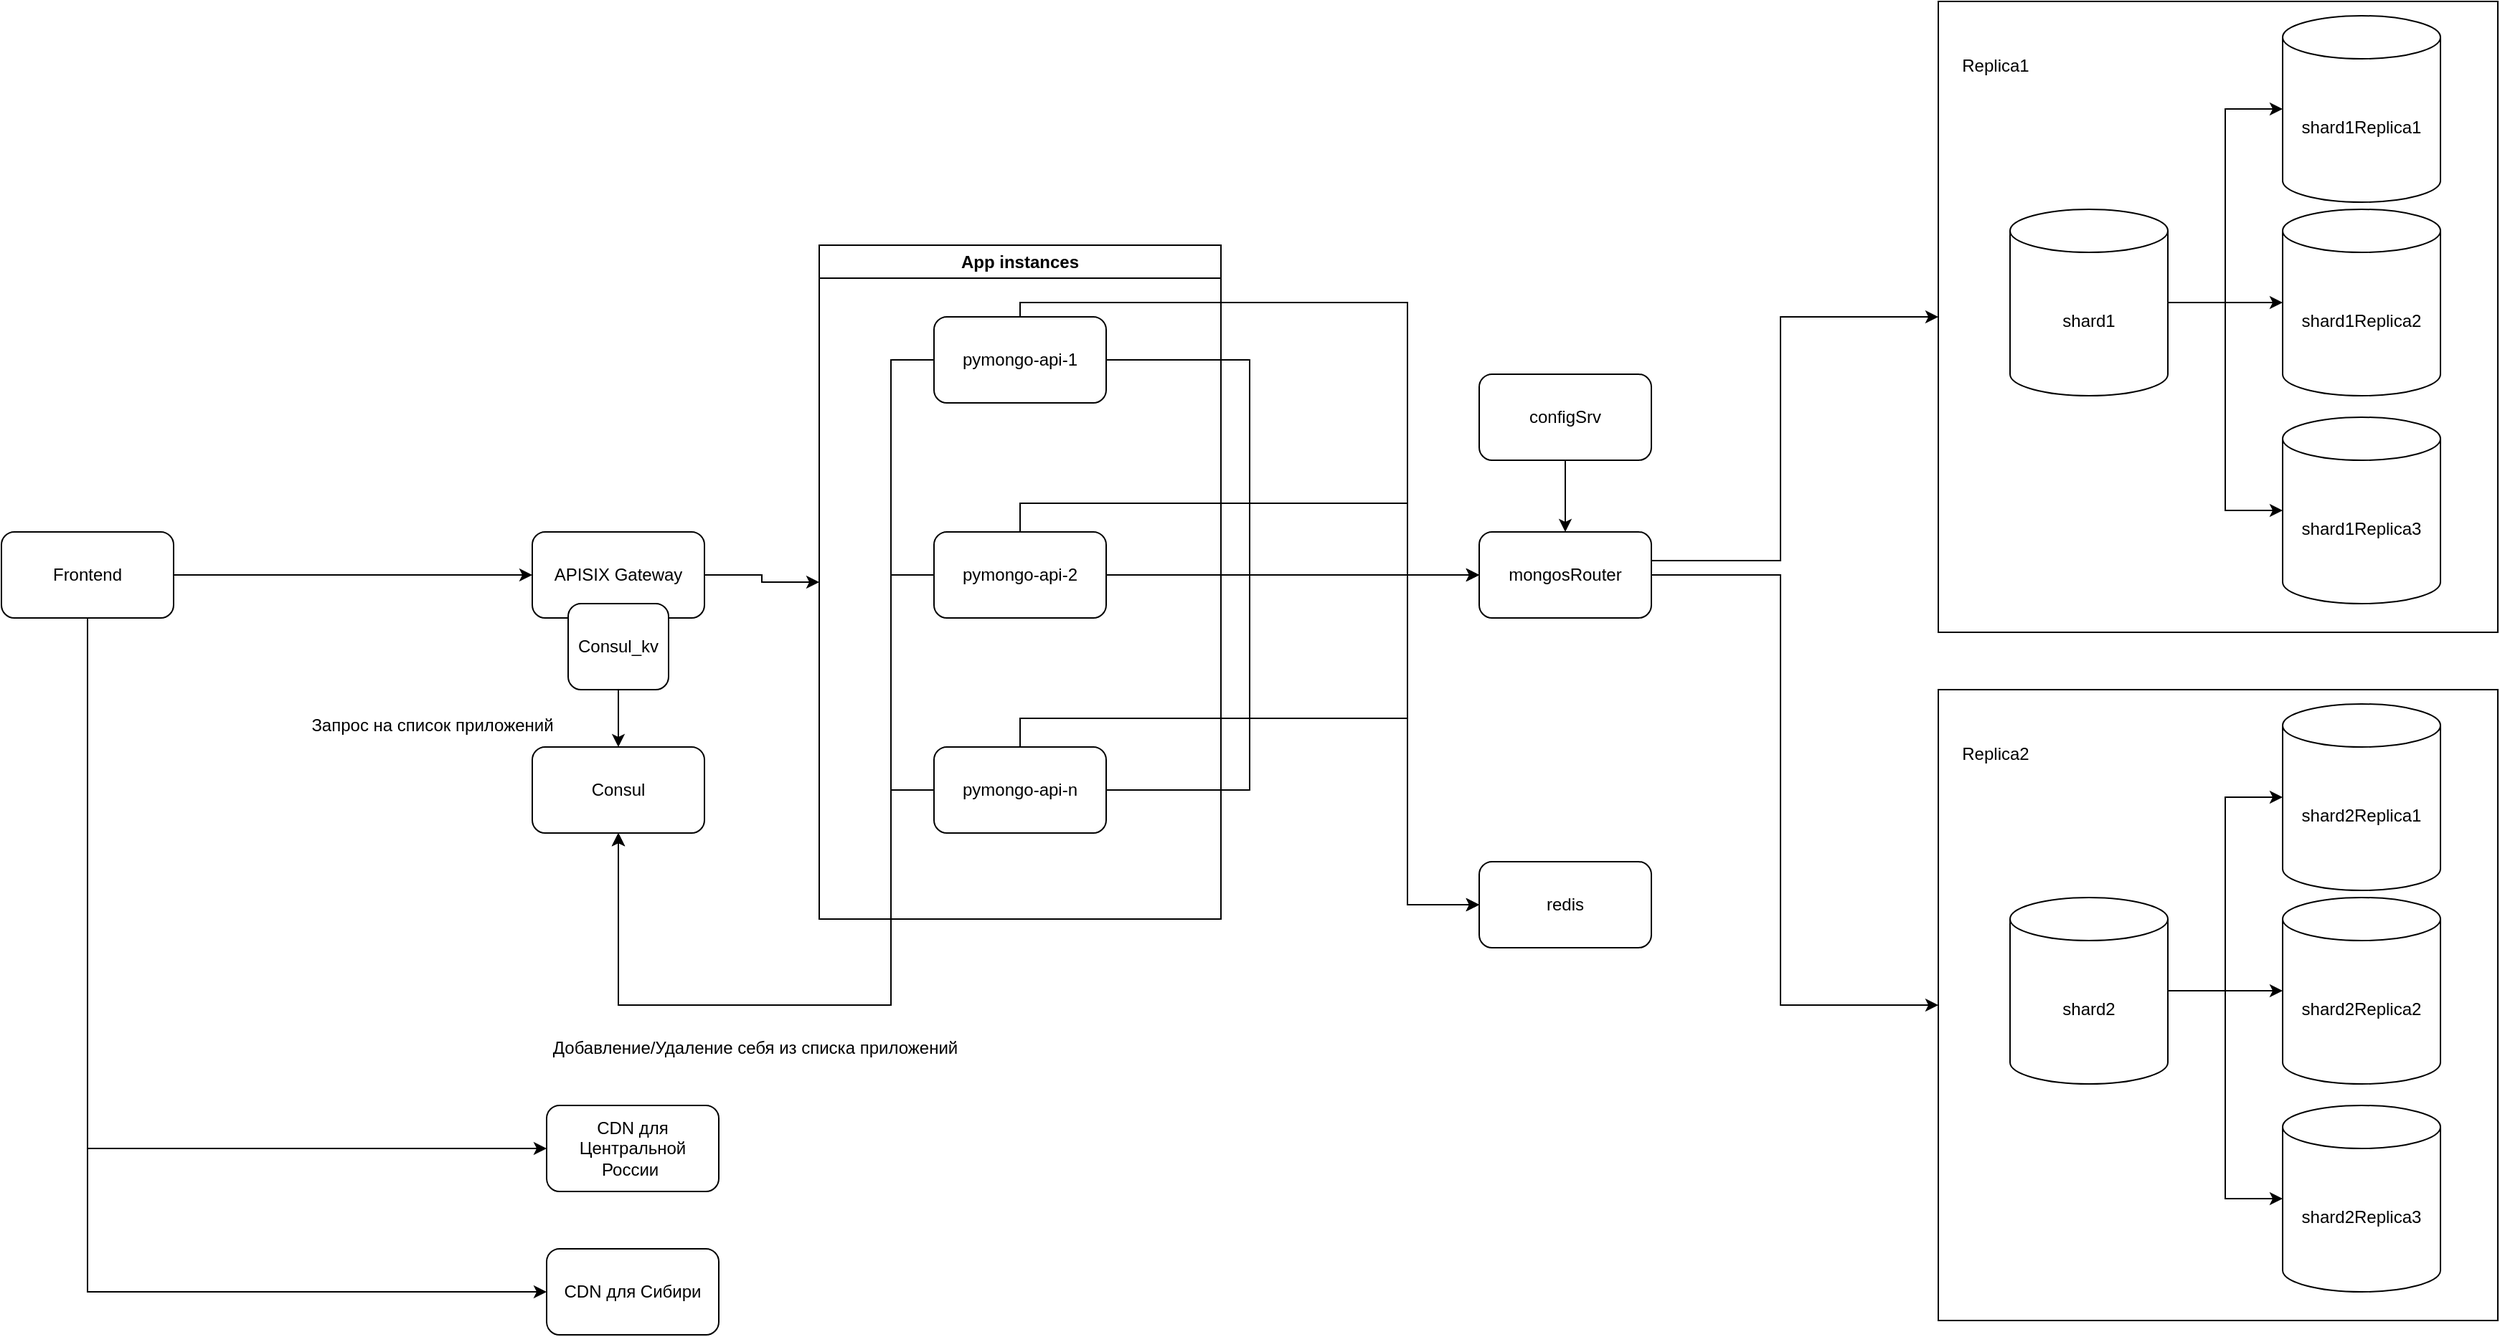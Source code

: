 <mxfile pages="2">
    <diagram id="CrlNaoaQhdoTgPns3ghg" name="CDN">
        <mxGraphModel dx="2842" dy="2136" grid="1" gridSize="10" guides="1" tooltips="1" connect="1" arrows="1" fold="1" page="1" pageScale="1" pageWidth="850" pageHeight="1100" math="0" shadow="0">
            <root>
                <mxCell id="0"/>
                <mxCell id="1" parent="0"/>
                <mxCell id="19HYlcBRGBuy2cAySAby-1" style="edgeStyle=elbowEdgeStyle;html=1;entryX=0;entryY=0.5;entryDx=0;entryDy=0;rounded=0;movable=0;resizable=0;rotatable=0;deletable=0;editable=0;connectable=0;" edge="1" parent="1" source="19HYlcBRGBuy2cAySAby-2" target="19HYlcBRGBuy2cAySAby-17">
                    <mxGeometry relative="1" as="geometry">
                        <Array as="points">
                            <mxPoint x="400" y="560"/>
                        </Array>
                    </mxGeometry>
                </mxCell>
                <mxCell id="19HYlcBRGBuy2cAySAby-2" value="mongosRouter" style="rounded=1;whiteSpace=wrap;html=1;movable=0;resizable=0;rotatable=0;deletable=0;editable=0;connectable=0;" vertex="1" parent="1">
                    <mxGeometry x="190" y="400" width="120" height="60" as="geometry"/>
                </mxCell>
                <mxCell id="19HYlcBRGBuy2cAySAby-3" style="edgeStyle=orthogonalEdgeStyle;rounded=0;orthogonalLoop=1;jettySize=auto;html=1;movable=0;resizable=0;rotatable=0;deletable=0;editable=0;connectable=0;entryX=0;entryY=0.5;entryDx=0;entryDy=0;" edge="1" parent="1" source="19HYlcBRGBuy2cAySAby-2" target="19HYlcBRGBuy2cAySAby-7">
                    <mxGeometry relative="1" as="geometry">
                        <mxPoint x="510" y="280" as="targetPoint"/>
                        <Array as="points">
                            <mxPoint x="400" y="420"/>
                            <mxPoint x="400" y="250"/>
                        </Array>
                    </mxGeometry>
                </mxCell>
                <mxCell id="19HYlcBRGBuy2cAySAby-4" style="edgeStyle=orthogonalEdgeStyle;rounded=0;orthogonalLoop=1;jettySize=auto;html=1;entryX=0.5;entryY=0;entryDx=0;entryDy=0;movable=0;resizable=0;rotatable=0;deletable=0;editable=0;connectable=0;" edge="1" parent="1" source="19HYlcBRGBuy2cAySAby-5" target="19HYlcBRGBuy2cAySAby-2">
                    <mxGeometry relative="1" as="geometry"/>
                </mxCell>
                <mxCell id="19HYlcBRGBuy2cAySAby-5" value="configSrv" style="rounded=1;whiteSpace=wrap;html=1;movable=0;resizable=0;rotatable=0;deletable=0;editable=0;connectable=0;" vertex="1" parent="1">
                    <mxGeometry x="190" y="290" width="120" height="60" as="geometry"/>
                </mxCell>
                <mxCell id="19HYlcBRGBuy2cAySAby-6" value="" style="group;movable=0;resizable=0;rotatable=0;deletable=0;editable=0;connectable=0;" vertex="1" connectable="0" parent="1">
                    <mxGeometry x="510" y="30" width="390" height="440" as="geometry"/>
                </mxCell>
                <mxCell id="19HYlcBRGBuy2cAySAby-7" value="" style="rounded=0;whiteSpace=wrap;html=1;movable=0;resizable=0;rotatable=0;deletable=0;editable=0;connectable=0;" vertex="1" parent="19HYlcBRGBuy2cAySAby-6">
                    <mxGeometry width="390" height="440" as="geometry"/>
                </mxCell>
                <mxCell id="19HYlcBRGBuy2cAySAby-8" value="shard1" style="shape=cylinder3;whiteSpace=wrap;html=1;boundedLbl=1;backgroundOutline=1;size=15;movable=0;resizable=0;rotatable=0;deletable=0;editable=0;connectable=0;container=0;" vertex="1" parent="19HYlcBRGBuy2cAySAby-6">
                    <mxGeometry x="50" y="145" width="110" height="130" as="geometry"/>
                </mxCell>
                <mxCell id="19HYlcBRGBuy2cAySAby-9" value="shard1Replica1" style="shape=cylinder3;whiteSpace=wrap;html=1;boundedLbl=1;backgroundOutline=1;size=15;movable=0;resizable=0;rotatable=0;deletable=0;editable=0;connectable=0;container=0;" vertex="1" parent="19HYlcBRGBuy2cAySAby-6">
                    <mxGeometry x="240" y="10" width="110" height="130" as="geometry"/>
                </mxCell>
                <mxCell id="19HYlcBRGBuy2cAySAby-10" style="edgeStyle=orthogonalEdgeStyle;html=1;entryX=0;entryY=0.5;entryDx=0;entryDy=0;entryPerimeter=0;movable=0;resizable=0;rotatable=0;deletable=0;editable=0;connectable=0;rounded=0;" edge="1" parent="19HYlcBRGBuy2cAySAby-6" source="19HYlcBRGBuy2cAySAby-8" target="19HYlcBRGBuy2cAySAby-9">
                    <mxGeometry relative="1" as="geometry"/>
                </mxCell>
                <mxCell id="19HYlcBRGBuy2cAySAby-11" value="shard1Replica2" style="shape=cylinder3;whiteSpace=wrap;html=1;boundedLbl=1;backgroundOutline=1;size=15;movable=0;resizable=0;rotatable=0;deletable=0;editable=0;connectable=0;container=0;" vertex="1" parent="19HYlcBRGBuy2cAySAby-6">
                    <mxGeometry x="240" y="145" width="110" height="130" as="geometry"/>
                </mxCell>
                <mxCell id="19HYlcBRGBuy2cAySAby-12" style="edgeStyle=orthogonalEdgeStyle;html=1;entryX=0;entryY=0.5;entryDx=0;entryDy=0;entryPerimeter=0;movable=0;resizable=0;rotatable=0;deletable=0;editable=0;connectable=0;rounded=0;" edge="1" parent="19HYlcBRGBuy2cAySAby-6" source="19HYlcBRGBuy2cAySAby-8" target="19HYlcBRGBuy2cAySAby-11">
                    <mxGeometry relative="1" as="geometry"/>
                </mxCell>
                <mxCell id="19HYlcBRGBuy2cAySAby-13" value="Replica1" style="text;html=1;strokeColor=none;fillColor=none;align=center;verticalAlign=middle;whiteSpace=wrap;rounded=0;movable=0;resizable=0;rotatable=0;deletable=0;editable=0;connectable=0;" vertex="1" parent="19HYlcBRGBuy2cAySAby-6">
                    <mxGeometry x="10" y="30" width="60" height="30" as="geometry"/>
                </mxCell>
                <mxCell id="19HYlcBRGBuy2cAySAby-14" value="shard1Replica3" style="shape=cylinder3;whiteSpace=wrap;html=1;boundedLbl=1;backgroundOutline=1;size=15;movable=0;resizable=0;rotatable=0;deletable=0;editable=0;connectable=0;container=0;" vertex="1" parent="19HYlcBRGBuy2cAySAby-6">
                    <mxGeometry x="240" y="290" width="110" height="130" as="geometry"/>
                </mxCell>
                <mxCell id="19HYlcBRGBuy2cAySAby-15" style="edgeStyle=orthogonalEdgeStyle;html=1;entryX=0;entryY=0.5;entryDx=0;entryDy=0;entryPerimeter=0;movable=0;resizable=0;rotatable=0;deletable=0;editable=0;connectable=0;rounded=0;" edge="1" parent="19HYlcBRGBuy2cAySAby-6" source="19HYlcBRGBuy2cAySAby-8" target="19HYlcBRGBuy2cAySAby-14">
                    <mxGeometry relative="1" as="geometry"/>
                </mxCell>
                <mxCell id="19HYlcBRGBuy2cAySAby-16" value="" style="group;movable=0;resizable=0;rotatable=0;deletable=0;editable=0;connectable=0;" vertex="1" connectable="0" parent="1">
                    <mxGeometry x="510" y="510" width="390" height="440" as="geometry"/>
                </mxCell>
                <mxCell id="19HYlcBRGBuy2cAySAby-17" value="" style="rounded=0;whiteSpace=wrap;html=1;movable=0;resizable=0;rotatable=0;deletable=0;editable=0;connectable=0;" vertex="1" parent="19HYlcBRGBuy2cAySAby-16">
                    <mxGeometry width="390" height="440" as="geometry"/>
                </mxCell>
                <mxCell id="19HYlcBRGBuy2cAySAby-18" value="shard2" style="shape=cylinder3;whiteSpace=wrap;html=1;boundedLbl=1;backgroundOutline=1;size=15;movable=0;resizable=0;rotatable=0;deletable=0;editable=0;connectable=0;container=0;" vertex="1" parent="19HYlcBRGBuy2cAySAby-16">
                    <mxGeometry x="50" y="145" width="110" height="130" as="geometry"/>
                </mxCell>
                <mxCell id="19HYlcBRGBuy2cAySAby-19" value="shard2Replica1" style="shape=cylinder3;whiteSpace=wrap;html=1;boundedLbl=1;backgroundOutline=1;size=15;movable=0;resizable=0;rotatable=0;deletable=0;editable=0;connectable=0;container=0;" vertex="1" parent="19HYlcBRGBuy2cAySAby-16">
                    <mxGeometry x="240" y="10" width="110" height="130" as="geometry"/>
                </mxCell>
                <mxCell id="19HYlcBRGBuy2cAySAby-20" style="edgeStyle=orthogonalEdgeStyle;html=1;entryX=0;entryY=0.5;entryDx=0;entryDy=0;entryPerimeter=0;movable=0;resizable=0;rotatable=0;deletable=0;editable=0;connectable=0;rounded=0;" edge="1" parent="19HYlcBRGBuy2cAySAby-16" source="19HYlcBRGBuy2cAySAby-18" target="19HYlcBRGBuy2cAySAby-19">
                    <mxGeometry relative="1" as="geometry"/>
                </mxCell>
                <mxCell id="19HYlcBRGBuy2cAySAby-21" value="shard2Replica2" style="shape=cylinder3;whiteSpace=wrap;html=1;boundedLbl=1;backgroundOutline=1;size=15;movable=0;resizable=0;rotatable=0;deletable=0;editable=0;connectable=0;container=0;" vertex="1" parent="19HYlcBRGBuy2cAySAby-16">
                    <mxGeometry x="240" y="145" width="110" height="130" as="geometry"/>
                </mxCell>
                <mxCell id="19HYlcBRGBuy2cAySAby-22" style="edgeStyle=orthogonalEdgeStyle;html=1;entryX=0;entryY=0.5;entryDx=0;entryDy=0;entryPerimeter=0;movable=0;resizable=0;rotatable=0;deletable=0;editable=0;connectable=0;rounded=0;" edge="1" parent="19HYlcBRGBuy2cAySAby-16" source="19HYlcBRGBuy2cAySAby-18" target="19HYlcBRGBuy2cAySAby-21">
                    <mxGeometry relative="1" as="geometry"/>
                </mxCell>
                <mxCell id="19HYlcBRGBuy2cAySAby-23" value="Replica2" style="text;html=1;strokeColor=none;fillColor=none;align=center;verticalAlign=middle;whiteSpace=wrap;rounded=0;movable=0;resizable=0;rotatable=0;deletable=0;editable=0;connectable=0;" vertex="1" parent="19HYlcBRGBuy2cAySAby-16">
                    <mxGeometry x="10" y="30" width="60" height="30" as="geometry"/>
                </mxCell>
                <mxCell id="19HYlcBRGBuy2cAySAby-24" value="shard2Replica3" style="shape=cylinder3;whiteSpace=wrap;html=1;boundedLbl=1;backgroundOutline=1;size=15;movable=0;resizable=0;rotatable=0;deletable=0;editable=0;connectable=0;container=0;" vertex="1" parent="19HYlcBRGBuy2cAySAby-16">
                    <mxGeometry x="240" y="290" width="110" height="130" as="geometry"/>
                </mxCell>
                <mxCell id="19HYlcBRGBuy2cAySAby-25" style="edgeStyle=orthogonalEdgeStyle;html=1;entryX=0;entryY=0.5;entryDx=0;entryDy=0;entryPerimeter=0;movable=0;resizable=0;rotatable=0;deletable=0;editable=0;connectable=0;rounded=0;" edge="1" parent="19HYlcBRGBuy2cAySAby-16" source="19HYlcBRGBuy2cAySAby-18" target="19HYlcBRGBuy2cAySAby-24">
                    <mxGeometry relative="1" as="geometry"/>
                </mxCell>
                <mxCell id="19HYlcBRGBuy2cAySAby-26" value="redis" style="rounded=1;whiteSpace=wrap;html=1;movable=0;resizable=0;rotatable=0;deletable=0;editable=0;connectable=0;" vertex="1" parent="1">
                    <mxGeometry x="190" y="630" width="120" height="60" as="geometry"/>
                </mxCell>
                <mxCell id="19HYlcBRGBuy2cAySAby-27" style="edgeStyle=orthogonalEdgeStyle;rounded=0;html=1;entryX=0;entryY=0.5;entryDx=0;entryDy=0;movable=0;resizable=0;rotatable=0;deletable=0;editable=0;connectable=0;" edge="1" parent="1" source="19HYlcBRGBuy2cAySAby-28" target="19HYlcBRGBuy2cAySAby-45">
                    <mxGeometry relative="1" as="geometry"/>
                </mxCell>
                <mxCell id="19HYlcBRGBuy2cAySAby-51" style="edgeStyle=orthogonalEdgeStyle;rounded=0;html=1;entryX=0;entryY=0.5;entryDx=0;entryDy=0;movable=0;resizable=0;rotatable=0;deletable=0;editable=0;connectable=0;" edge="1" parent="1" source="19HYlcBRGBuy2cAySAby-28" target="19HYlcBRGBuy2cAySAby-49">
                    <mxGeometry relative="1" as="geometry">
                        <Array as="points">
                            <mxPoint x="-780" y="830"/>
                        </Array>
                    </mxGeometry>
                </mxCell>
                <mxCell id="19HYlcBRGBuy2cAySAby-52" style="edgeStyle=orthogonalEdgeStyle;rounded=0;html=1;entryX=0;entryY=0.5;entryDx=0;entryDy=0;movable=0;resizable=0;rotatable=0;deletable=0;editable=0;connectable=0;" edge="1" parent="1" source="19HYlcBRGBuy2cAySAby-28" target="19HYlcBRGBuy2cAySAby-50">
                    <mxGeometry relative="1" as="geometry">
                        <Array as="points">
                            <mxPoint x="-780" y="930"/>
                        </Array>
                    </mxGeometry>
                </mxCell>
                <mxCell id="19HYlcBRGBuy2cAySAby-28" value="Frontend" style="rounded=1;whiteSpace=wrap;html=1;movable=0;resizable=0;rotatable=0;deletable=0;editable=0;connectable=0;" vertex="1" parent="1">
                    <mxGeometry x="-840" y="400" width="120" height="60" as="geometry"/>
                </mxCell>
                <mxCell id="19HYlcBRGBuy2cAySAby-29" style="edgeStyle=orthogonalEdgeStyle;rounded=0;html=1;entryX=0;entryY=0.5;entryDx=0;entryDy=0;movable=0;resizable=0;rotatable=0;deletable=0;editable=0;connectable=0;" edge="1" parent="1" source="19HYlcBRGBuy2cAySAby-32" target="19HYlcBRGBuy2cAySAby-26">
                    <mxGeometry relative="1" as="geometry">
                        <Array as="points">
                            <mxPoint x="-130" y="240"/>
                            <mxPoint x="140" y="240"/>
                            <mxPoint x="140" y="660"/>
                        </Array>
                    </mxGeometry>
                </mxCell>
                <mxCell id="19HYlcBRGBuy2cAySAby-30" style="edgeStyle=orthogonalEdgeStyle;rounded=0;html=1;entryX=0;entryY=0.5;entryDx=0;entryDy=0;movable=0;resizable=0;rotatable=0;deletable=0;editable=0;connectable=0;" edge="1" parent="1" source="19HYlcBRGBuy2cAySAby-32" target="19HYlcBRGBuy2cAySAby-2">
                    <mxGeometry relative="1" as="geometry">
                        <Array as="points">
                            <mxPoint x="30" y="280"/>
                            <mxPoint x="30" y="430"/>
                        </Array>
                    </mxGeometry>
                </mxCell>
                <mxCell id="19HYlcBRGBuy2cAySAby-31" style="edgeStyle=orthogonalEdgeStyle;rounded=0;html=1;entryX=0.5;entryY=1;entryDx=0;entryDy=0;movable=0;resizable=0;rotatable=0;deletable=0;editable=0;connectable=0;" edge="1" parent="1" source="19HYlcBRGBuy2cAySAby-32" target="19HYlcBRGBuy2cAySAby-42">
                    <mxGeometry relative="1" as="geometry">
                        <Array as="points">
                            <mxPoint x="-220" y="280"/>
                            <mxPoint x="-220" y="730"/>
                            <mxPoint x="-410" y="730"/>
                        </Array>
                    </mxGeometry>
                </mxCell>
                <mxCell id="19HYlcBRGBuy2cAySAby-32" value="pymongo-api-1" style="rounded=1;whiteSpace=wrap;html=1;movable=0;resizable=0;rotatable=0;deletable=0;editable=0;connectable=0;" vertex="1" parent="1">
                    <mxGeometry x="-190" y="250" width="120" height="60" as="geometry"/>
                </mxCell>
                <mxCell id="19HYlcBRGBuy2cAySAby-33" style="edgeStyle=orthogonalEdgeStyle;rounded=0;html=1;entryX=0;entryY=0.5;entryDx=0;entryDy=0;movable=0;resizable=0;rotatable=0;deletable=0;editable=0;connectable=0;" edge="1" parent="1" source="19HYlcBRGBuy2cAySAby-36" target="19HYlcBRGBuy2cAySAby-26">
                    <mxGeometry relative="1" as="geometry">
                        <Array as="points">
                            <mxPoint x="-130" y="530"/>
                            <mxPoint x="140" y="530"/>
                            <mxPoint x="140" y="660"/>
                        </Array>
                    </mxGeometry>
                </mxCell>
                <mxCell id="19HYlcBRGBuy2cAySAby-34" style="edgeStyle=orthogonalEdgeStyle;rounded=0;html=1;entryX=0;entryY=0.5;entryDx=0;entryDy=0;movable=0;resizable=0;rotatable=0;deletable=0;editable=0;connectable=0;" edge="1" parent="1" source="19HYlcBRGBuy2cAySAby-36" target="19HYlcBRGBuy2cAySAby-2">
                    <mxGeometry relative="1" as="geometry">
                        <Array as="points">
                            <mxPoint x="30" y="580"/>
                            <mxPoint x="30" y="430"/>
                        </Array>
                    </mxGeometry>
                </mxCell>
                <mxCell id="19HYlcBRGBuy2cAySAby-35" style="edgeStyle=orthogonalEdgeStyle;rounded=0;html=1;entryX=0.5;entryY=1;entryDx=0;entryDy=0;movable=0;resizable=0;rotatable=0;deletable=0;editable=0;connectable=0;" edge="1" parent="1" source="19HYlcBRGBuy2cAySAby-36" target="19HYlcBRGBuy2cAySAby-42">
                    <mxGeometry relative="1" as="geometry">
                        <Array as="points">
                            <mxPoint x="-220" y="580"/>
                            <mxPoint x="-220" y="730"/>
                            <mxPoint x="-410" y="730"/>
                        </Array>
                    </mxGeometry>
                </mxCell>
                <mxCell id="19HYlcBRGBuy2cAySAby-36" value="pymongo-api-n" style="rounded=1;whiteSpace=wrap;html=1;movable=0;resizable=0;rotatable=0;deletable=0;editable=0;connectable=0;" vertex="1" parent="1">
                    <mxGeometry x="-190" y="550" width="120" height="60" as="geometry"/>
                </mxCell>
                <mxCell id="19HYlcBRGBuy2cAySAby-37" style="edgeStyle=orthogonalEdgeStyle;rounded=0;html=1;entryX=0;entryY=0.5;entryDx=0;entryDy=0;movable=0;resizable=0;rotatable=0;deletable=0;editable=0;connectable=0;" edge="1" parent="1" source="19HYlcBRGBuy2cAySAby-40" target="19HYlcBRGBuy2cAySAby-26">
                    <mxGeometry relative="1" as="geometry">
                        <Array as="points">
                            <mxPoint x="-130" y="380"/>
                            <mxPoint x="140" y="380"/>
                            <mxPoint x="140" y="660"/>
                        </Array>
                    </mxGeometry>
                </mxCell>
                <mxCell id="19HYlcBRGBuy2cAySAby-38" style="edgeStyle=orthogonalEdgeStyle;rounded=0;html=1;entryX=0;entryY=0.5;entryDx=0;entryDy=0;movable=0;resizable=0;rotatable=0;deletable=0;editable=0;connectable=0;" edge="1" parent="1" source="19HYlcBRGBuy2cAySAby-40" target="19HYlcBRGBuy2cAySAby-2">
                    <mxGeometry relative="1" as="geometry">
                        <Array as="points">
                            <mxPoint x="110" y="430"/>
                            <mxPoint x="110" y="430"/>
                        </Array>
                    </mxGeometry>
                </mxCell>
                <mxCell id="19HYlcBRGBuy2cAySAby-39" style="edgeStyle=orthogonalEdgeStyle;rounded=0;html=1;entryX=0.5;entryY=1;entryDx=0;entryDy=0;movable=0;resizable=0;rotatable=0;deletable=0;editable=0;connectable=0;" edge="1" parent="1" source="19HYlcBRGBuy2cAySAby-40" target="19HYlcBRGBuy2cAySAby-42">
                    <mxGeometry relative="1" as="geometry">
                        <Array as="points">
                            <mxPoint x="-220" y="430"/>
                            <mxPoint x="-220" y="730"/>
                            <mxPoint x="-410" y="730"/>
                        </Array>
                    </mxGeometry>
                </mxCell>
                <mxCell id="19HYlcBRGBuy2cAySAby-40" value="pymongo-api-2" style="rounded=1;whiteSpace=wrap;html=1;movable=0;resizable=0;rotatable=0;deletable=0;editable=0;connectable=0;" vertex="1" parent="1">
                    <mxGeometry x="-190" y="400" width="120" height="60" as="geometry"/>
                </mxCell>
                <mxCell id="19HYlcBRGBuy2cAySAby-41" value="App&amp;nbsp;instances" style="swimlane;whiteSpace=wrap;html=1;movable=0;resizable=0;rotatable=0;deletable=0;editable=0;connectable=0;" vertex="1" parent="1">
                    <mxGeometry x="-270" y="200" width="280" height="470" as="geometry"/>
                </mxCell>
                <mxCell id="19HYlcBRGBuy2cAySAby-42" value="Consul" style="rounded=1;whiteSpace=wrap;html=1;movable=0;resizable=0;rotatable=0;deletable=0;editable=0;connectable=0;" vertex="1" parent="1">
                    <mxGeometry x="-470" y="550" width="120" height="60" as="geometry"/>
                </mxCell>
                <mxCell id="19HYlcBRGBuy2cAySAby-43" value="Добавление/Удаление себя из списка приложений" style="text;html=1;align=center;verticalAlign=middle;resizable=0;points=[];autosize=1;strokeColor=none;fillColor=none;movable=0;rotatable=0;deletable=0;editable=0;connectable=0;" vertex="1" parent="1">
                    <mxGeometry x="-470" y="745" width="310" height="30" as="geometry"/>
                </mxCell>
                <mxCell id="19HYlcBRGBuy2cAySAby-44" style="edgeStyle=orthogonalEdgeStyle;rounded=0;html=1;entryX=0;entryY=0.5;entryDx=0;entryDy=0;movable=0;resizable=0;rotatable=0;deletable=0;editable=0;connectable=0;" edge="1" parent="1" source="19HYlcBRGBuy2cAySAby-45" target="19HYlcBRGBuy2cAySAby-41">
                    <mxGeometry relative="1" as="geometry"/>
                </mxCell>
                <mxCell id="19HYlcBRGBuy2cAySAby-45" value="APISIX Gateway" style="rounded=1;whiteSpace=wrap;html=1;movable=0;resizable=0;rotatable=0;deletable=0;editable=0;connectable=0;" vertex="1" parent="1">
                    <mxGeometry x="-470" y="400" width="120" height="60" as="geometry"/>
                </mxCell>
                <mxCell id="19HYlcBRGBuy2cAySAby-46" style="edgeStyle=orthogonalEdgeStyle;rounded=0;html=1;movable=0;resizable=0;rotatable=0;deletable=0;editable=0;connectable=0;" edge="1" parent="1" source="19HYlcBRGBuy2cAySAby-47" target="19HYlcBRGBuy2cAySAby-42">
                    <mxGeometry relative="1" as="geometry"/>
                </mxCell>
                <mxCell id="19HYlcBRGBuy2cAySAby-47" value="Consul_kv" style="rounded=1;whiteSpace=wrap;html=1;movable=0;resizable=0;rotatable=0;deletable=0;editable=0;connectable=0;" vertex="1" parent="1">
                    <mxGeometry x="-445" y="450" width="70" height="60" as="geometry"/>
                </mxCell>
                <mxCell id="19HYlcBRGBuy2cAySAby-48" value="Запрос на список приложений" style="text;html=1;align=center;verticalAlign=middle;resizable=0;points=[];autosize=1;strokeColor=none;fillColor=none;movable=0;rotatable=0;deletable=0;editable=0;connectable=0;" vertex="1" parent="1">
                    <mxGeometry x="-635" y="520" width="190" height="30" as="geometry"/>
                </mxCell>
                <mxCell id="19HYlcBRGBuy2cAySAby-49" value="CDN для Центральной России&amp;nbsp;" style="rounded=1;whiteSpace=wrap;html=1;movable=0;resizable=0;rotatable=0;deletable=0;editable=0;connectable=0;" vertex="1" parent="1">
                    <mxGeometry x="-460" y="800" width="120" height="60" as="geometry"/>
                </mxCell>
                <mxCell id="19HYlcBRGBuy2cAySAby-50" value="CDN для Сибири" style="rounded=1;whiteSpace=wrap;html=1;movable=0;resizable=0;rotatable=0;deletable=0;editable=0;connectable=0;" vertex="1" parent="1">
                    <mxGeometry x="-460" y="900" width="120" height="60" as="geometry"/>
                </mxCell>
            </root>
        </mxGraphModel>
    </diagram>
    <diagram name="Base" id="-H_mtQnk-PTXWXPvYvuk">
        <mxGraphModel dx="498" dy="409" grid="1" gridSize="10" guides="1" tooltips="1" connect="1" arrows="1" fold="1" page="1" pageScale="1" pageWidth="1169" pageHeight="827" math="0" shadow="0">
            <root>
                <mxCell id="0"/>
                <mxCell id="1" parent="0"/>
                <mxCell id="zA23MoTUsTF4_91t8viU-2" value="MongoDB" style="shape=cylinder3;whiteSpace=wrap;html=1;boundedLbl=1;backgroundOutline=1;size=15;movable=0;resizable=0;rotatable=0;deletable=0;editable=0;locked=1;connectable=0;" parent="1" vertex="1">
                    <mxGeometry x="560" y="280" width="60" height="80" as="geometry"/>
                </mxCell>
                <mxCell id="zA23MoTUsTF4_91t8viU-3" value="pymongo-api" style="rounded=1;whiteSpace=wrap;html=1;movable=0;resizable=0;rotatable=0;deletable=0;editable=0;locked=1;connectable=0;" parent="1" vertex="1">
                    <mxGeometry x="360" y="290" width="120" height="60" as="geometry"/>
                </mxCell>
                <mxCell id="zA23MoTUsTF4_91t8viU-4" style="edgeStyle=orthogonalEdgeStyle;rounded=0;orthogonalLoop=1;jettySize=auto;html=1;exitX=1;exitY=0.5;exitDx=0;exitDy=0;entryX=0;entryY=0.5;entryDx=0;entryDy=0;entryPerimeter=0;movable=0;resizable=0;rotatable=0;deletable=0;editable=0;locked=1;connectable=0;" parent="1" source="zA23MoTUsTF4_91t8viU-3" target="zA23MoTUsTF4_91t8viU-2" edge="1">
                    <mxGeometry relative="1" as="geometry"/>
                </mxCell>
            </root>
        </mxGraphModel>
    </diagram>
    <diagram id="4ZTlcL5hF3-9jmm8ioYd" name="Shard">
        <mxGraphModel dx="830" dy="682" grid="1" gridSize="10" guides="1" tooltips="1" connect="1" arrows="1" fold="1" page="1" pageScale="1" pageWidth="850" pageHeight="1100" math="0" shadow="0">
            <root>
                <mxCell id="0"/>
                <mxCell id="1" parent="0"/>
                <mxCell id="6V4IMZrLupiH58cLV6gy-1" value="shard1" style="shape=cylinder3;whiteSpace=wrap;html=1;boundedLbl=1;backgroundOutline=1;size=15;movable=0;resizable=0;rotatable=0;deletable=0;editable=0;connectable=0;" parent="1" vertex="1">
                    <mxGeometry x="520" y="110" width="110" height="130" as="geometry"/>
                </mxCell>
                <mxCell id="7_F7rq-qAHfBu6kUIemi-2" style="edgeStyle=orthogonalEdgeStyle;rounded=0;orthogonalLoop=1;jettySize=auto;html=1;entryX=0;entryY=0.5;entryDx=0;entryDy=0;exitX=1;exitY=0.5;exitDx=0;exitDy=0;movable=0;resizable=0;rotatable=0;deletable=0;editable=0;connectable=0;" parent="1" source="6V4IMZrLupiH58cLV6gy-2" target="7_F7rq-qAHfBu6kUIemi-3" edge="1">
                    <mxGeometry relative="1" as="geometry">
                        <mxPoint x="200" y="270" as="targetPoint"/>
                    </mxGeometry>
                </mxCell>
                <mxCell id="6V4IMZrLupiH58cLV6gy-2" value="pymongo-api" style="rounded=1;whiteSpace=wrap;html=1;movable=0;resizable=0;rotatable=0;deletable=0;editable=0;connectable=0;" parent="1" vertex="1">
                    <mxGeometry x="160" y="240" width="120" height="60" as="geometry"/>
                </mxCell>
                <mxCell id="7_F7rq-qAHfBu6kUIemi-3" value="mongosRouter" style="rounded=1;whiteSpace=wrap;html=1;movable=0;resizable=0;rotatable=0;deletable=0;editable=0;connectable=0;" parent="1" vertex="1">
                    <mxGeometry x="360" y="240" width="120" height="60" as="geometry"/>
                </mxCell>
                <mxCell id="7_F7rq-qAHfBu6kUIemi-6" value="shard2" style="shape=cylinder3;whiteSpace=wrap;html=1;boundedLbl=1;backgroundOutline=1;size=15;movable=0;resizable=0;rotatable=0;deletable=0;editable=0;connectable=0;" parent="1" vertex="1">
                    <mxGeometry x="520" y="280" width="110" height="130" as="geometry"/>
                </mxCell>
                <mxCell id="7_F7rq-qAHfBu6kUIemi-7" style="edgeStyle=orthogonalEdgeStyle;rounded=0;orthogonalLoop=1;jettySize=auto;html=1;entryX=0;entryY=0.5;entryDx=0;entryDy=0;entryPerimeter=0;movable=0;resizable=0;rotatable=0;deletable=0;editable=0;connectable=0;" parent="1" source="7_F7rq-qAHfBu6kUIemi-3" target="7_F7rq-qAHfBu6kUIemi-6" edge="1">
                    <mxGeometry relative="1" as="geometry"/>
                </mxCell>
                <mxCell id="7_F7rq-qAHfBu6kUIemi-8" style="edgeStyle=orthogonalEdgeStyle;rounded=0;orthogonalLoop=1;jettySize=auto;html=1;entryX=0;entryY=0.5;entryDx=0;entryDy=0;entryPerimeter=0;movable=0;resizable=0;rotatable=0;deletable=0;editable=0;connectable=0;" parent="1" source="7_F7rq-qAHfBu6kUIemi-3" target="6V4IMZrLupiH58cLV6gy-1" edge="1">
                    <mxGeometry relative="1" as="geometry"/>
                </mxCell>
                <mxCell id="7_F7rq-qAHfBu6kUIemi-10" style="edgeStyle=orthogonalEdgeStyle;rounded=0;orthogonalLoop=1;jettySize=auto;html=1;entryX=0.5;entryY=0;entryDx=0;entryDy=0;movable=0;resizable=0;rotatable=0;deletable=0;editable=0;connectable=0;" parent="1" source="7_F7rq-qAHfBu6kUIemi-9" target="7_F7rq-qAHfBu6kUIemi-3" edge="1">
                    <mxGeometry relative="1" as="geometry"/>
                </mxCell>
                <mxCell id="7_F7rq-qAHfBu6kUIemi-9" value="configSrv" style="rounded=1;whiteSpace=wrap;html=1;movable=0;resizable=0;rotatable=0;deletable=0;editable=0;connectable=0;" parent="1" vertex="1">
                    <mxGeometry x="360" y="140" width="120" height="60" as="geometry"/>
                </mxCell>
            </root>
        </mxGraphModel>
    </diagram>
    <diagram name="Repl" id="OSCwoBv53jfvEJkx8yKA">
        <mxGraphModel dx="5100" dy="2880" grid="1" gridSize="10" guides="1" tooltips="1" connect="1" arrows="1" fold="1" page="1" pageScale="1" pageWidth="850" pageHeight="1100" math="0" shadow="0">
            <root>
                <mxCell id="5_RiApvnG96HW2IkZKAV-0"/>
                <mxCell id="5_RiApvnG96HW2IkZKAV-1" parent="5_RiApvnG96HW2IkZKAV-0"/>
                <mxCell id="5_RiApvnG96HW2IkZKAV-3" style="edgeStyle=orthogonalEdgeStyle;rounded=0;orthogonalLoop=1;jettySize=auto;html=1;entryX=0;entryY=0.5;entryDx=0;entryDy=0;exitX=1;exitY=0.5;exitDx=0;exitDy=0;movable=0;resizable=0;rotatable=0;deletable=0;editable=0;connectable=0;" parent="5_RiApvnG96HW2IkZKAV-1" source="5_RiApvnG96HW2IkZKAV-4" target="5_RiApvnG96HW2IkZKAV-7" edge="1">
                    <mxGeometry relative="1" as="geometry">
                        <mxPoint x="340" y="270" as="targetPoint"/>
                    </mxGeometry>
                </mxCell>
                <mxCell id="5_RiApvnG96HW2IkZKAV-4" value="pymongo-api" style="rounded=1;whiteSpace=wrap;html=1;movable=0;resizable=0;rotatable=0;deletable=0;editable=0;connectable=0;" parent="5_RiApvnG96HW2IkZKAV-1" vertex="1">
                    <mxGeometry x="190" y="240" width="120" height="60" as="geometry"/>
                </mxCell>
                <mxCell id="rl2BlUW32gkCYs3nk7k5-4" style="edgeStyle=elbowEdgeStyle;html=1;entryX=0;entryY=0.5;entryDx=0;entryDy=0;rounded=0;movable=0;resizable=0;rotatable=0;deletable=0;editable=0;connectable=0;" edge="1" parent="5_RiApvnG96HW2IkZKAV-1" source="5_RiApvnG96HW2IkZKAV-7" target="rl2BlUW32gkCYs3nk7k5-1">
                    <mxGeometry relative="1" as="geometry">
                        <Array as="points">
                            <mxPoint x="570" y="410"/>
                        </Array>
                    </mxGeometry>
                </mxCell>
                <mxCell id="5_RiApvnG96HW2IkZKAV-7" value="mongosRouter" style="rounded=1;whiteSpace=wrap;html=1;movable=0;resizable=0;rotatable=0;deletable=0;editable=0;connectable=0;" parent="5_RiApvnG96HW2IkZKAV-1" vertex="1">
                    <mxGeometry x="360" y="240" width="120" height="60" as="geometry"/>
                </mxCell>
                <mxCell id="5_RiApvnG96HW2IkZKAV-10" style="edgeStyle=orthogonalEdgeStyle;rounded=0;orthogonalLoop=1;jettySize=auto;html=1;movable=0;resizable=0;rotatable=0;deletable=0;editable=0;connectable=0;entryX=0;entryY=0.5;entryDx=0;entryDy=0;" parent="5_RiApvnG96HW2IkZKAV-1" source="5_RiApvnG96HW2IkZKAV-7" target="rl2BlUW32gkCYs3nk7k5-16" edge="1">
                    <mxGeometry relative="1" as="geometry">
                        <mxPoint x="680" y="130" as="targetPoint"/>
                        <Array as="points">
                            <mxPoint x="570" y="270"/>
                            <mxPoint x="570" y="100"/>
                        </Array>
                    </mxGeometry>
                </mxCell>
                <mxCell id="5_RiApvnG96HW2IkZKAV-11" style="edgeStyle=orthogonalEdgeStyle;rounded=0;orthogonalLoop=1;jettySize=auto;html=1;entryX=0.5;entryY=0;entryDx=0;entryDy=0;movable=0;resizable=0;rotatable=0;deletable=0;editable=0;connectable=0;" parent="5_RiApvnG96HW2IkZKAV-1" source="5_RiApvnG96HW2IkZKAV-12" target="5_RiApvnG96HW2IkZKAV-7" edge="1">
                    <mxGeometry relative="1" as="geometry"/>
                </mxCell>
                <mxCell id="5_RiApvnG96HW2IkZKAV-12" value="configSrv" style="rounded=1;whiteSpace=wrap;html=1;movable=0;resizable=0;rotatable=0;deletable=0;editable=0;connectable=0;" parent="5_RiApvnG96HW2IkZKAV-1" vertex="1">
                    <mxGeometry x="360" y="140" width="120" height="60" as="geometry"/>
                </mxCell>
                <mxCell id="rl2BlUW32gkCYs3nk7k5-25" value="" style="group;movable=0;resizable=0;rotatable=0;deletable=0;editable=0;connectable=0;" vertex="1" connectable="0" parent="5_RiApvnG96HW2IkZKAV-1">
                    <mxGeometry x="680" y="-120" width="390" height="440" as="geometry"/>
                </mxCell>
                <mxCell id="rl2BlUW32gkCYs3nk7k5-16" value="" style="rounded=0;whiteSpace=wrap;html=1;movable=0;resizable=0;rotatable=0;deletable=0;editable=0;connectable=0;" vertex="1" parent="rl2BlUW32gkCYs3nk7k5-25">
                    <mxGeometry width="390" height="440" as="geometry"/>
                </mxCell>
                <mxCell id="rl2BlUW32gkCYs3nk7k5-17" value="shard1" style="shape=cylinder3;whiteSpace=wrap;html=1;boundedLbl=1;backgroundOutline=1;size=15;movable=0;resizable=0;rotatable=0;deletable=0;editable=0;connectable=0;container=0;" vertex="1" parent="rl2BlUW32gkCYs3nk7k5-25">
                    <mxGeometry x="50" y="145" width="110" height="130" as="geometry"/>
                </mxCell>
                <mxCell id="rl2BlUW32gkCYs3nk7k5-18" value="shard1Replica1" style="shape=cylinder3;whiteSpace=wrap;html=1;boundedLbl=1;backgroundOutline=1;size=15;movable=0;resizable=0;rotatable=0;deletable=0;editable=0;connectable=0;container=0;" vertex="1" parent="rl2BlUW32gkCYs3nk7k5-25">
                    <mxGeometry x="240" y="10" width="110" height="130" as="geometry"/>
                </mxCell>
                <mxCell id="rl2BlUW32gkCYs3nk7k5-19" style="edgeStyle=orthogonalEdgeStyle;html=1;entryX=0;entryY=0.5;entryDx=0;entryDy=0;entryPerimeter=0;movable=0;resizable=0;rotatable=0;deletable=0;editable=0;connectable=0;rounded=0;" edge="1" parent="rl2BlUW32gkCYs3nk7k5-25" source="rl2BlUW32gkCYs3nk7k5-17" target="rl2BlUW32gkCYs3nk7k5-18">
                    <mxGeometry relative="1" as="geometry"/>
                </mxCell>
                <mxCell id="rl2BlUW32gkCYs3nk7k5-20" value="shard1Replica2" style="shape=cylinder3;whiteSpace=wrap;html=1;boundedLbl=1;backgroundOutline=1;size=15;movable=0;resizable=0;rotatable=0;deletable=0;editable=0;connectable=0;container=0;" vertex="1" parent="rl2BlUW32gkCYs3nk7k5-25">
                    <mxGeometry x="240" y="145" width="110" height="130" as="geometry"/>
                </mxCell>
                <mxCell id="rl2BlUW32gkCYs3nk7k5-21" style="edgeStyle=orthogonalEdgeStyle;html=1;entryX=0;entryY=0.5;entryDx=0;entryDy=0;entryPerimeter=0;movable=0;resizable=0;rotatable=0;deletable=0;editable=0;connectable=0;rounded=0;" edge="1" parent="rl2BlUW32gkCYs3nk7k5-25" source="rl2BlUW32gkCYs3nk7k5-17" target="rl2BlUW32gkCYs3nk7k5-20">
                    <mxGeometry relative="1" as="geometry"/>
                </mxCell>
                <mxCell id="rl2BlUW32gkCYs3nk7k5-22" value="Replica1" style="text;html=1;strokeColor=none;fillColor=none;align=center;verticalAlign=middle;whiteSpace=wrap;rounded=0;movable=0;resizable=0;rotatable=0;deletable=0;editable=0;connectable=0;" vertex="1" parent="rl2BlUW32gkCYs3nk7k5-25">
                    <mxGeometry x="10" y="30" width="60" height="30" as="geometry"/>
                </mxCell>
                <mxCell id="rl2BlUW32gkCYs3nk7k5-23" value="shard1Replica3" style="shape=cylinder3;whiteSpace=wrap;html=1;boundedLbl=1;backgroundOutline=1;size=15;movable=0;resizable=0;rotatable=0;deletable=0;editable=0;connectable=0;container=0;" vertex="1" parent="rl2BlUW32gkCYs3nk7k5-25">
                    <mxGeometry x="240" y="290" width="110" height="130" as="geometry"/>
                </mxCell>
                <mxCell id="rl2BlUW32gkCYs3nk7k5-24" style="edgeStyle=orthogonalEdgeStyle;html=1;entryX=0;entryY=0.5;entryDx=0;entryDy=0;entryPerimeter=0;movable=0;resizable=0;rotatable=0;deletable=0;editable=0;connectable=0;rounded=0;" edge="1" parent="rl2BlUW32gkCYs3nk7k5-25" source="rl2BlUW32gkCYs3nk7k5-17" target="rl2BlUW32gkCYs3nk7k5-23">
                    <mxGeometry relative="1" as="geometry"/>
                </mxCell>
                <mxCell id="rl2BlUW32gkCYs3nk7k5-26" value="" style="group;movable=0;resizable=0;rotatable=0;deletable=0;editable=0;connectable=0;" vertex="1" connectable="0" parent="5_RiApvnG96HW2IkZKAV-1">
                    <mxGeometry x="680" y="360" width="390" height="440" as="geometry"/>
                </mxCell>
                <mxCell id="rl2BlUW32gkCYs3nk7k5-1" value="" style="rounded=0;whiteSpace=wrap;html=1;movable=0;resizable=0;rotatable=0;deletable=0;editable=0;connectable=0;" vertex="1" parent="rl2BlUW32gkCYs3nk7k5-26">
                    <mxGeometry width="390" height="440" as="geometry"/>
                </mxCell>
                <mxCell id="hG7xN4vjCskT-qewFF5M-2" value="shard2" style="shape=cylinder3;whiteSpace=wrap;html=1;boundedLbl=1;backgroundOutline=1;size=15;movable=0;resizable=0;rotatable=0;deletable=0;editable=0;connectable=0;container=0;" parent="rl2BlUW32gkCYs3nk7k5-26" vertex="1">
                    <mxGeometry x="50" y="145" width="110" height="130" as="geometry"/>
                </mxCell>
                <mxCell id="hG7xN4vjCskT-qewFF5M-3" value="shard2Replica1" style="shape=cylinder3;whiteSpace=wrap;html=1;boundedLbl=1;backgroundOutline=1;size=15;movable=0;resizable=0;rotatable=0;deletable=0;editable=0;connectable=0;container=0;" parent="rl2BlUW32gkCYs3nk7k5-26" vertex="1">
                    <mxGeometry x="240" y="10" width="110" height="130" as="geometry"/>
                </mxCell>
                <mxCell id="hG7xN4vjCskT-qewFF5M-0" style="edgeStyle=orthogonalEdgeStyle;html=1;entryX=0;entryY=0.5;entryDx=0;entryDy=0;entryPerimeter=0;movable=0;resizable=0;rotatable=0;deletable=0;editable=0;connectable=0;rounded=0;" parent="rl2BlUW32gkCYs3nk7k5-26" source="hG7xN4vjCskT-qewFF5M-2" target="hG7xN4vjCskT-qewFF5M-3" edge="1">
                    <mxGeometry relative="1" as="geometry"/>
                </mxCell>
                <mxCell id="hG7xN4vjCskT-qewFF5M-4" value="shard2Replica2" style="shape=cylinder3;whiteSpace=wrap;html=1;boundedLbl=1;backgroundOutline=1;size=15;movable=0;resizable=0;rotatable=0;deletable=0;editable=0;connectable=0;container=0;" parent="rl2BlUW32gkCYs3nk7k5-26" vertex="1">
                    <mxGeometry x="240" y="145" width="110" height="130" as="geometry"/>
                </mxCell>
                <mxCell id="hG7xN4vjCskT-qewFF5M-1" style="edgeStyle=orthogonalEdgeStyle;html=1;entryX=0;entryY=0.5;entryDx=0;entryDy=0;entryPerimeter=0;movable=0;resizable=0;rotatable=0;deletable=0;editable=0;connectable=0;rounded=0;" parent="rl2BlUW32gkCYs3nk7k5-26" source="hG7xN4vjCskT-qewFF5M-2" target="hG7xN4vjCskT-qewFF5M-4" edge="1">
                    <mxGeometry relative="1" as="geometry"/>
                </mxCell>
                <mxCell id="rl2BlUW32gkCYs3nk7k5-0" value="Replica2" style="text;html=1;strokeColor=none;fillColor=none;align=center;verticalAlign=middle;whiteSpace=wrap;rounded=0;movable=0;resizable=0;rotatable=0;deletable=0;editable=0;connectable=0;" vertex="1" parent="rl2BlUW32gkCYs3nk7k5-26">
                    <mxGeometry x="10" y="30" width="60" height="30" as="geometry"/>
                </mxCell>
                <mxCell id="rl2BlUW32gkCYs3nk7k5-13" value="shard2Replica3" style="shape=cylinder3;whiteSpace=wrap;html=1;boundedLbl=1;backgroundOutline=1;size=15;movable=0;resizable=0;rotatable=0;deletable=0;editable=0;connectable=0;container=0;" vertex="1" parent="rl2BlUW32gkCYs3nk7k5-26">
                    <mxGeometry x="240" y="290" width="110" height="130" as="geometry"/>
                </mxCell>
                <mxCell id="rl2BlUW32gkCYs3nk7k5-14" style="edgeStyle=orthogonalEdgeStyle;html=1;entryX=0;entryY=0.5;entryDx=0;entryDy=0;entryPerimeter=0;movable=0;resizable=0;rotatable=0;deletable=0;editable=0;connectable=0;rounded=0;" edge="1" parent="rl2BlUW32gkCYs3nk7k5-26" source="hG7xN4vjCskT-qewFF5M-2" target="rl2BlUW32gkCYs3nk7k5-13">
                    <mxGeometry relative="1" as="geometry"/>
                </mxCell>
            </root>
        </mxGraphModel>
    </diagram>
    <diagram name="Cache" id="BUxGoGaQ748f3YBxVgrV">
        <mxGraphModel dx="1233" dy="628" grid="1" gridSize="10" guides="1" tooltips="1" connect="1" arrows="1" fold="1" page="1" pageScale="1" pageWidth="850" pageHeight="1100" math="0" shadow="0">
            <root>
                <mxCell id="X0JkroR53upbbD5kH5Vh-0"/>
                <mxCell id="X0JkroR53upbbD5kH5Vh-1" parent="X0JkroR53upbbD5kH5Vh-0"/>
                <mxCell id="uuf_-djUK-elHmZeHWQB-0" style="edgeStyle=orthogonalEdgeStyle;rounded=0;orthogonalLoop=1;jettySize=auto;html=1;entryX=0;entryY=0.5;entryDx=0;entryDy=0;exitX=1;exitY=0.5;exitDx=0;exitDy=0;movable=0;resizable=0;rotatable=0;deletable=0;editable=0;connectable=0;" edge="1" source="uuf_-djUK-elHmZeHWQB-1" target="uuf_-djUK-elHmZeHWQB-3" parent="X0JkroR53upbbD5kH5Vh-1">
                    <mxGeometry relative="1" as="geometry">
                        <mxPoint x="170" y="420" as="targetPoint"/>
                    </mxGeometry>
                </mxCell>
                <mxCell id="uuf_-djUK-elHmZeHWQB-29" style="edgeStyle=orthogonalEdgeStyle;rounded=0;html=1;entryX=0;entryY=0.5;entryDx=0;entryDy=0;movable=0;resizable=0;rotatable=0;deletable=0;editable=0;connectable=0;" edge="1" parent="X0JkroR53upbbD5kH5Vh-1" source="uuf_-djUK-elHmZeHWQB-1" target="uuf_-djUK-elHmZeHWQB-27">
                    <mxGeometry relative="1" as="geometry">
                        <Array as="points">
                            <mxPoint x="80" y="590"/>
                        </Array>
                    </mxGeometry>
                </mxCell>
                <mxCell id="uuf_-djUK-elHmZeHWQB-1" value="pymongo-api" style="rounded=1;whiteSpace=wrap;html=1;movable=0;resizable=0;rotatable=0;deletable=0;editable=0;connectable=0;" vertex="1" parent="X0JkroR53upbbD5kH5Vh-1">
                    <mxGeometry x="20" y="390" width="120" height="60" as="geometry"/>
                </mxCell>
                <mxCell id="uuf_-djUK-elHmZeHWQB-2" style="edgeStyle=elbowEdgeStyle;html=1;entryX=0;entryY=0.5;entryDx=0;entryDy=0;rounded=0;movable=0;resizable=0;rotatable=0;deletable=0;editable=0;connectable=0;" edge="1" source="uuf_-djUK-elHmZeHWQB-3" target="uuf_-djUK-elHmZeHWQB-18" parent="X0JkroR53upbbD5kH5Vh-1">
                    <mxGeometry relative="1" as="geometry">
                        <Array as="points">
                            <mxPoint x="400" y="560"/>
                        </Array>
                    </mxGeometry>
                </mxCell>
                <mxCell id="uuf_-djUK-elHmZeHWQB-3" value="mongosRouter" style="rounded=1;whiteSpace=wrap;html=1;movable=0;resizable=0;rotatable=0;deletable=0;editable=0;connectable=0;" vertex="1" parent="X0JkroR53upbbD5kH5Vh-1">
                    <mxGeometry x="190" y="390" width="120" height="60" as="geometry"/>
                </mxCell>
                <mxCell id="uuf_-djUK-elHmZeHWQB-4" style="edgeStyle=orthogonalEdgeStyle;rounded=0;orthogonalLoop=1;jettySize=auto;html=1;movable=0;resizable=0;rotatable=0;deletable=0;editable=0;connectable=0;entryX=0;entryY=0.5;entryDx=0;entryDy=0;" edge="1" source="uuf_-djUK-elHmZeHWQB-3" target="uuf_-djUK-elHmZeHWQB-8" parent="X0JkroR53upbbD5kH5Vh-1">
                    <mxGeometry relative="1" as="geometry">
                        <mxPoint x="510" y="280" as="targetPoint"/>
                        <Array as="points">
                            <mxPoint x="400" y="420"/>
                            <mxPoint x="400" y="250"/>
                        </Array>
                    </mxGeometry>
                </mxCell>
                <mxCell id="uuf_-djUK-elHmZeHWQB-5" style="edgeStyle=orthogonalEdgeStyle;rounded=0;orthogonalLoop=1;jettySize=auto;html=1;entryX=0.5;entryY=0;entryDx=0;entryDy=0;movable=0;resizable=0;rotatable=0;deletable=0;editable=0;connectable=0;" edge="1" source="uuf_-djUK-elHmZeHWQB-6" target="uuf_-djUK-elHmZeHWQB-3" parent="X0JkroR53upbbD5kH5Vh-1">
                    <mxGeometry relative="1" as="geometry"/>
                </mxCell>
                <mxCell id="uuf_-djUK-elHmZeHWQB-6" value="configSrv" style="rounded=1;whiteSpace=wrap;html=1;movable=0;resizable=0;rotatable=0;deletable=0;editable=0;connectable=0;" vertex="1" parent="X0JkroR53upbbD5kH5Vh-1">
                    <mxGeometry x="190" y="290" width="120" height="60" as="geometry"/>
                </mxCell>
                <mxCell id="uuf_-djUK-elHmZeHWQB-7" value="" style="group;movable=0;resizable=0;rotatable=0;deletable=0;editable=0;connectable=0;" vertex="1" connectable="0" parent="X0JkroR53upbbD5kH5Vh-1">
                    <mxGeometry x="510" y="30" width="390" height="440" as="geometry"/>
                </mxCell>
                <mxCell id="uuf_-djUK-elHmZeHWQB-8" value="" style="rounded=0;whiteSpace=wrap;html=1;movable=0;resizable=0;rotatable=0;deletable=0;editable=0;connectable=0;" vertex="1" parent="uuf_-djUK-elHmZeHWQB-7">
                    <mxGeometry width="390" height="440" as="geometry"/>
                </mxCell>
                <mxCell id="uuf_-djUK-elHmZeHWQB-9" value="shard1" style="shape=cylinder3;whiteSpace=wrap;html=1;boundedLbl=1;backgroundOutline=1;size=15;movable=0;resizable=0;rotatable=0;deletable=0;editable=0;connectable=0;container=0;" vertex="1" parent="uuf_-djUK-elHmZeHWQB-7">
                    <mxGeometry x="50" y="145" width="110" height="130" as="geometry"/>
                </mxCell>
                <mxCell id="uuf_-djUK-elHmZeHWQB-10" value="shard1Replica1" style="shape=cylinder3;whiteSpace=wrap;html=1;boundedLbl=1;backgroundOutline=1;size=15;movable=0;resizable=0;rotatable=0;deletable=0;editable=0;connectable=0;container=0;" vertex="1" parent="uuf_-djUK-elHmZeHWQB-7">
                    <mxGeometry x="240" y="10" width="110" height="130" as="geometry"/>
                </mxCell>
                <mxCell id="uuf_-djUK-elHmZeHWQB-11" style="edgeStyle=orthogonalEdgeStyle;html=1;entryX=0;entryY=0.5;entryDx=0;entryDy=0;entryPerimeter=0;movable=0;resizable=0;rotatable=0;deletable=0;editable=0;connectable=0;rounded=0;" edge="1" parent="uuf_-djUK-elHmZeHWQB-7" source="uuf_-djUK-elHmZeHWQB-9" target="uuf_-djUK-elHmZeHWQB-10">
                    <mxGeometry relative="1" as="geometry"/>
                </mxCell>
                <mxCell id="uuf_-djUK-elHmZeHWQB-12" value="shard1Replica2" style="shape=cylinder3;whiteSpace=wrap;html=1;boundedLbl=1;backgroundOutline=1;size=15;movable=0;resizable=0;rotatable=0;deletable=0;editable=0;connectable=0;container=0;" vertex="1" parent="uuf_-djUK-elHmZeHWQB-7">
                    <mxGeometry x="240" y="145" width="110" height="130" as="geometry"/>
                </mxCell>
                <mxCell id="uuf_-djUK-elHmZeHWQB-13" style="edgeStyle=orthogonalEdgeStyle;html=1;entryX=0;entryY=0.5;entryDx=0;entryDy=0;entryPerimeter=0;movable=0;resizable=0;rotatable=0;deletable=0;editable=0;connectable=0;rounded=0;" edge="1" parent="uuf_-djUK-elHmZeHWQB-7" source="uuf_-djUK-elHmZeHWQB-9" target="uuf_-djUK-elHmZeHWQB-12">
                    <mxGeometry relative="1" as="geometry"/>
                </mxCell>
                <mxCell id="uuf_-djUK-elHmZeHWQB-14" value="Replica1" style="text;html=1;strokeColor=none;fillColor=none;align=center;verticalAlign=middle;whiteSpace=wrap;rounded=0;movable=0;resizable=0;rotatable=0;deletable=0;editable=0;connectable=0;" vertex="1" parent="uuf_-djUK-elHmZeHWQB-7">
                    <mxGeometry x="10" y="30" width="60" height="30" as="geometry"/>
                </mxCell>
                <mxCell id="uuf_-djUK-elHmZeHWQB-15" value="shard1Replica3" style="shape=cylinder3;whiteSpace=wrap;html=1;boundedLbl=1;backgroundOutline=1;size=15;movable=0;resizable=0;rotatable=0;deletable=0;editable=0;connectable=0;container=0;" vertex="1" parent="uuf_-djUK-elHmZeHWQB-7">
                    <mxGeometry x="240" y="290" width="110" height="130" as="geometry"/>
                </mxCell>
                <mxCell id="uuf_-djUK-elHmZeHWQB-16" style="edgeStyle=orthogonalEdgeStyle;html=1;entryX=0;entryY=0.5;entryDx=0;entryDy=0;entryPerimeter=0;movable=0;resizable=0;rotatable=0;deletable=0;editable=0;connectable=0;rounded=0;" edge="1" parent="uuf_-djUK-elHmZeHWQB-7" source="uuf_-djUK-elHmZeHWQB-9" target="uuf_-djUK-elHmZeHWQB-15">
                    <mxGeometry relative="1" as="geometry"/>
                </mxCell>
                <mxCell id="uuf_-djUK-elHmZeHWQB-17" value="" style="group;movable=0;resizable=0;rotatable=0;deletable=0;editable=0;connectable=0;" vertex="1" connectable="0" parent="X0JkroR53upbbD5kH5Vh-1">
                    <mxGeometry x="510" y="510" width="390" height="440" as="geometry"/>
                </mxCell>
                <mxCell id="uuf_-djUK-elHmZeHWQB-18" value="" style="rounded=0;whiteSpace=wrap;html=1;movable=0;resizable=0;rotatable=0;deletable=0;editable=0;connectable=0;" vertex="1" parent="uuf_-djUK-elHmZeHWQB-17">
                    <mxGeometry width="390" height="440" as="geometry"/>
                </mxCell>
                <mxCell id="uuf_-djUK-elHmZeHWQB-19" value="shard2" style="shape=cylinder3;whiteSpace=wrap;html=1;boundedLbl=1;backgroundOutline=1;size=15;movable=0;resizable=0;rotatable=0;deletable=0;editable=0;connectable=0;container=0;" vertex="1" parent="uuf_-djUK-elHmZeHWQB-17">
                    <mxGeometry x="50" y="145" width="110" height="130" as="geometry"/>
                </mxCell>
                <mxCell id="uuf_-djUK-elHmZeHWQB-20" value="shard2Replica1" style="shape=cylinder3;whiteSpace=wrap;html=1;boundedLbl=1;backgroundOutline=1;size=15;movable=0;resizable=0;rotatable=0;deletable=0;editable=0;connectable=0;container=0;" vertex="1" parent="uuf_-djUK-elHmZeHWQB-17">
                    <mxGeometry x="240" y="10" width="110" height="130" as="geometry"/>
                </mxCell>
                <mxCell id="uuf_-djUK-elHmZeHWQB-21" style="edgeStyle=orthogonalEdgeStyle;html=1;entryX=0;entryY=0.5;entryDx=0;entryDy=0;entryPerimeter=0;movable=0;resizable=0;rotatable=0;deletable=0;editable=0;connectable=0;rounded=0;" edge="1" parent="uuf_-djUK-elHmZeHWQB-17" source="uuf_-djUK-elHmZeHWQB-19" target="uuf_-djUK-elHmZeHWQB-20">
                    <mxGeometry relative="1" as="geometry"/>
                </mxCell>
                <mxCell id="uuf_-djUK-elHmZeHWQB-22" value="shard2Replica2" style="shape=cylinder3;whiteSpace=wrap;html=1;boundedLbl=1;backgroundOutline=1;size=15;movable=0;resizable=0;rotatable=0;deletable=0;editable=0;connectable=0;container=0;" vertex="1" parent="uuf_-djUK-elHmZeHWQB-17">
                    <mxGeometry x="240" y="145" width="110" height="130" as="geometry"/>
                </mxCell>
                <mxCell id="uuf_-djUK-elHmZeHWQB-23" style="edgeStyle=orthogonalEdgeStyle;html=1;entryX=0;entryY=0.5;entryDx=0;entryDy=0;entryPerimeter=0;movable=0;resizable=0;rotatable=0;deletable=0;editable=0;connectable=0;rounded=0;" edge="1" parent="uuf_-djUK-elHmZeHWQB-17" source="uuf_-djUK-elHmZeHWQB-19" target="uuf_-djUK-elHmZeHWQB-22">
                    <mxGeometry relative="1" as="geometry"/>
                </mxCell>
                <mxCell id="uuf_-djUK-elHmZeHWQB-24" value="Replica2" style="text;html=1;strokeColor=none;fillColor=none;align=center;verticalAlign=middle;whiteSpace=wrap;rounded=0;movable=0;resizable=0;rotatable=0;deletable=0;editable=0;connectable=0;" vertex="1" parent="uuf_-djUK-elHmZeHWQB-17">
                    <mxGeometry x="10" y="30" width="60" height="30" as="geometry"/>
                </mxCell>
                <mxCell id="uuf_-djUK-elHmZeHWQB-25" value="shard2Replica3" style="shape=cylinder3;whiteSpace=wrap;html=1;boundedLbl=1;backgroundOutline=1;size=15;movable=0;resizable=0;rotatable=0;deletable=0;editable=0;connectable=0;container=0;" vertex="1" parent="uuf_-djUK-elHmZeHWQB-17">
                    <mxGeometry x="240" y="290" width="110" height="130" as="geometry"/>
                </mxCell>
                <mxCell id="uuf_-djUK-elHmZeHWQB-26" style="edgeStyle=orthogonalEdgeStyle;html=1;entryX=0;entryY=0.5;entryDx=0;entryDy=0;entryPerimeter=0;movable=0;resizable=0;rotatable=0;deletable=0;editable=0;connectable=0;rounded=0;" edge="1" parent="uuf_-djUK-elHmZeHWQB-17" source="uuf_-djUK-elHmZeHWQB-19" target="uuf_-djUK-elHmZeHWQB-25">
                    <mxGeometry relative="1" as="geometry"/>
                </mxCell>
                <mxCell id="uuf_-djUK-elHmZeHWQB-27" value="redis" style="rounded=1;whiteSpace=wrap;html=1;movable=0;resizable=0;rotatable=0;deletable=0;editable=0;connectable=0;" vertex="1" parent="X0JkroR53upbbD5kH5Vh-1">
                    <mxGeometry x="190" y="560" width="120" height="60" as="geometry"/>
                </mxCell>
            </root>
        </mxGraphModel>
    </diagram>
    <diagram name="Gateway" id="AB17YPrPitbnSWTB-xzH">
        <mxGraphModel dx="4170" dy="3560" grid="1" gridSize="10" guides="1" tooltips="1" connect="1" arrows="1" fold="1" page="1" pageScale="1" pageWidth="850" pageHeight="1100" math="0" shadow="0">
            <root>
                <mxCell id="Gr0RC3oKRh9bckaftR0F-0"/>
                <mxCell id="Gr0RC3oKRh9bckaftR0F-1" parent="Gr0RC3oKRh9bckaftR0F-0"/>
                <mxCell id="Gr0RC3oKRh9bckaftR0F-5" style="edgeStyle=elbowEdgeStyle;html=1;entryX=0;entryY=0.5;entryDx=0;entryDy=0;rounded=0;movable=0;resizable=0;rotatable=0;deletable=0;editable=0;connectable=0;" edge="1" parent="Gr0RC3oKRh9bckaftR0F-1" source="Gr0RC3oKRh9bckaftR0F-6" target="Gr0RC3oKRh9bckaftR0F-21">
                    <mxGeometry relative="1" as="geometry">
                        <Array as="points">
                            <mxPoint x="400" y="560"/>
                        </Array>
                    </mxGeometry>
                </mxCell>
                <mxCell id="Gr0RC3oKRh9bckaftR0F-6" value="mongosRouter" style="rounded=1;whiteSpace=wrap;html=1;movable=0;resizable=0;rotatable=0;deletable=0;editable=0;connectable=0;" vertex="1" parent="Gr0RC3oKRh9bckaftR0F-1">
                    <mxGeometry x="190" y="400" width="120" height="60" as="geometry"/>
                </mxCell>
                <mxCell id="Gr0RC3oKRh9bckaftR0F-7" style="edgeStyle=orthogonalEdgeStyle;rounded=0;orthogonalLoop=1;jettySize=auto;html=1;movable=0;resizable=0;rotatable=0;deletable=0;editable=0;connectable=0;entryX=0;entryY=0.5;entryDx=0;entryDy=0;" edge="1" parent="Gr0RC3oKRh9bckaftR0F-1" source="Gr0RC3oKRh9bckaftR0F-6" target="Gr0RC3oKRh9bckaftR0F-11">
                    <mxGeometry relative="1" as="geometry">
                        <mxPoint x="510" y="280" as="targetPoint"/>
                        <Array as="points">
                            <mxPoint x="400" y="420"/>
                            <mxPoint x="400" y="250"/>
                        </Array>
                    </mxGeometry>
                </mxCell>
                <mxCell id="Gr0RC3oKRh9bckaftR0F-8" style="edgeStyle=orthogonalEdgeStyle;rounded=0;orthogonalLoop=1;jettySize=auto;html=1;entryX=0.5;entryY=0;entryDx=0;entryDy=0;movable=0;resizable=0;rotatable=0;deletable=0;editable=0;connectable=0;" edge="1" parent="Gr0RC3oKRh9bckaftR0F-1" source="Gr0RC3oKRh9bckaftR0F-9" target="Gr0RC3oKRh9bckaftR0F-6">
                    <mxGeometry relative="1" as="geometry"/>
                </mxCell>
                <mxCell id="Gr0RC3oKRh9bckaftR0F-9" value="configSrv" style="rounded=1;whiteSpace=wrap;html=1;movable=0;resizable=0;rotatable=0;deletable=0;editable=0;connectable=0;" vertex="1" parent="Gr0RC3oKRh9bckaftR0F-1">
                    <mxGeometry x="190" y="290" width="120" height="60" as="geometry"/>
                </mxCell>
                <mxCell id="Gr0RC3oKRh9bckaftR0F-10" value="" style="group;movable=0;resizable=0;rotatable=0;deletable=0;editable=0;connectable=0;" vertex="1" connectable="0" parent="Gr0RC3oKRh9bckaftR0F-1">
                    <mxGeometry x="510" y="30" width="390" height="440" as="geometry"/>
                </mxCell>
                <mxCell id="Gr0RC3oKRh9bckaftR0F-11" value="" style="rounded=0;whiteSpace=wrap;html=1;movable=0;resizable=0;rotatable=0;deletable=0;editable=0;connectable=0;" vertex="1" parent="Gr0RC3oKRh9bckaftR0F-10">
                    <mxGeometry width="390" height="440" as="geometry"/>
                </mxCell>
                <mxCell id="Gr0RC3oKRh9bckaftR0F-12" value="shard1" style="shape=cylinder3;whiteSpace=wrap;html=1;boundedLbl=1;backgroundOutline=1;size=15;movable=0;resizable=0;rotatable=0;deletable=0;editable=0;connectable=0;container=0;" vertex="1" parent="Gr0RC3oKRh9bckaftR0F-10">
                    <mxGeometry x="50" y="145" width="110" height="130" as="geometry"/>
                </mxCell>
                <mxCell id="Gr0RC3oKRh9bckaftR0F-13" value="shard1Replica1" style="shape=cylinder3;whiteSpace=wrap;html=1;boundedLbl=1;backgroundOutline=1;size=15;movable=0;resizable=0;rotatable=0;deletable=0;editable=0;connectable=0;container=0;" vertex="1" parent="Gr0RC3oKRh9bckaftR0F-10">
                    <mxGeometry x="240" y="10" width="110" height="130" as="geometry"/>
                </mxCell>
                <mxCell id="Gr0RC3oKRh9bckaftR0F-14" style="edgeStyle=orthogonalEdgeStyle;html=1;entryX=0;entryY=0.5;entryDx=0;entryDy=0;entryPerimeter=0;movable=0;resizable=0;rotatable=0;deletable=0;editable=0;connectable=0;rounded=0;" edge="1" parent="Gr0RC3oKRh9bckaftR0F-10" source="Gr0RC3oKRh9bckaftR0F-12" target="Gr0RC3oKRh9bckaftR0F-13">
                    <mxGeometry relative="1" as="geometry"/>
                </mxCell>
                <mxCell id="Gr0RC3oKRh9bckaftR0F-15" value="shard1Replica2" style="shape=cylinder3;whiteSpace=wrap;html=1;boundedLbl=1;backgroundOutline=1;size=15;movable=0;resizable=0;rotatable=0;deletable=0;editable=0;connectable=0;container=0;" vertex="1" parent="Gr0RC3oKRh9bckaftR0F-10">
                    <mxGeometry x="240" y="145" width="110" height="130" as="geometry"/>
                </mxCell>
                <mxCell id="Gr0RC3oKRh9bckaftR0F-16" style="edgeStyle=orthogonalEdgeStyle;html=1;entryX=0;entryY=0.5;entryDx=0;entryDy=0;entryPerimeter=0;movable=0;resizable=0;rotatable=0;deletable=0;editable=0;connectable=0;rounded=0;" edge="1" parent="Gr0RC3oKRh9bckaftR0F-10" source="Gr0RC3oKRh9bckaftR0F-12" target="Gr0RC3oKRh9bckaftR0F-15">
                    <mxGeometry relative="1" as="geometry"/>
                </mxCell>
                <mxCell id="Gr0RC3oKRh9bckaftR0F-17" value="Replica1" style="text;html=1;strokeColor=none;fillColor=none;align=center;verticalAlign=middle;whiteSpace=wrap;rounded=0;movable=0;resizable=0;rotatable=0;deletable=0;editable=0;connectable=0;" vertex="1" parent="Gr0RC3oKRh9bckaftR0F-10">
                    <mxGeometry x="10" y="30" width="60" height="30" as="geometry"/>
                </mxCell>
                <mxCell id="Gr0RC3oKRh9bckaftR0F-18" value="shard1Replica3" style="shape=cylinder3;whiteSpace=wrap;html=1;boundedLbl=1;backgroundOutline=1;size=15;movable=0;resizable=0;rotatable=0;deletable=0;editable=0;connectable=0;container=0;" vertex="1" parent="Gr0RC3oKRh9bckaftR0F-10">
                    <mxGeometry x="240" y="290" width="110" height="130" as="geometry"/>
                </mxCell>
                <mxCell id="Gr0RC3oKRh9bckaftR0F-19" style="edgeStyle=orthogonalEdgeStyle;html=1;entryX=0;entryY=0.5;entryDx=0;entryDy=0;entryPerimeter=0;movable=0;resizable=0;rotatable=0;deletable=0;editable=0;connectable=0;rounded=0;" edge="1" parent="Gr0RC3oKRh9bckaftR0F-10" source="Gr0RC3oKRh9bckaftR0F-12" target="Gr0RC3oKRh9bckaftR0F-18">
                    <mxGeometry relative="1" as="geometry"/>
                </mxCell>
                <mxCell id="Gr0RC3oKRh9bckaftR0F-20" value="" style="group;movable=0;resizable=0;rotatable=0;deletable=0;editable=0;connectable=0;" vertex="1" connectable="0" parent="Gr0RC3oKRh9bckaftR0F-1">
                    <mxGeometry x="510" y="510" width="390" height="440" as="geometry"/>
                </mxCell>
                <mxCell id="Gr0RC3oKRh9bckaftR0F-21" value="" style="rounded=0;whiteSpace=wrap;html=1;movable=0;resizable=0;rotatable=0;deletable=0;editable=0;connectable=0;" vertex="1" parent="Gr0RC3oKRh9bckaftR0F-20">
                    <mxGeometry width="390" height="440" as="geometry"/>
                </mxCell>
                <mxCell id="Gr0RC3oKRh9bckaftR0F-22" value="shard2" style="shape=cylinder3;whiteSpace=wrap;html=1;boundedLbl=1;backgroundOutline=1;size=15;movable=0;resizable=0;rotatable=0;deletable=0;editable=0;connectable=0;container=0;" vertex="1" parent="Gr0RC3oKRh9bckaftR0F-20">
                    <mxGeometry x="50" y="145" width="110" height="130" as="geometry"/>
                </mxCell>
                <mxCell id="Gr0RC3oKRh9bckaftR0F-23" value="shard2Replica1" style="shape=cylinder3;whiteSpace=wrap;html=1;boundedLbl=1;backgroundOutline=1;size=15;movable=0;resizable=0;rotatable=0;deletable=0;editable=0;connectable=0;container=0;" vertex="1" parent="Gr0RC3oKRh9bckaftR0F-20">
                    <mxGeometry x="240" y="10" width="110" height="130" as="geometry"/>
                </mxCell>
                <mxCell id="Gr0RC3oKRh9bckaftR0F-24" style="edgeStyle=orthogonalEdgeStyle;html=1;entryX=0;entryY=0.5;entryDx=0;entryDy=0;entryPerimeter=0;movable=0;resizable=0;rotatable=0;deletable=0;editable=0;connectable=0;rounded=0;" edge="1" parent="Gr0RC3oKRh9bckaftR0F-20" source="Gr0RC3oKRh9bckaftR0F-22" target="Gr0RC3oKRh9bckaftR0F-23">
                    <mxGeometry relative="1" as="geometry"/>
                </mxCell>
                <mxCell id="Gr0RC3oKRh9bckaftR0F-25" value="shard2Replica2" style="shape=cylinder3;whiteSpace=wrap;html=1;boundedLbl=1;backgroundOutline=1;size=15;movable=0;resizable=0;rotatable=0;deletable=0;editable=0;connectable=0;container=0;" vertex="1" parent="Gr0RC3oKRh9bckaftR0F-20">
                    <mxGeometry x="240" y="145" width="110" height="130" as="geometry"/>
                </mxCell>
                <mxCell id="Gr0RC3oKRh9bckaftR0F-26" style="edgeStyle=orthogonalEdgeStyle;html=1;entryX=0;entryY=0.5;entryDx=0;entryDy=0;entryPerimeter=0;movable=0;resizable=0;rotatable=0;deletable=0;editable=0;connectable=0;rounded=0;" edge="1" parent="Gr0RC3oKRh9bckaftR0F-20" source="Gr0RC3oKRh9bckaftR0F-22" target="Gr0RC3oKRh9bckaftR0F-25">
                    <mxGeometry relative="1" as="geometry"/>
                </mxCell>
                <mxCell id="Gr0RC3oKRh9bckaftR0F-27" value="Replica2" style="text;html=1;strokeColor=none;fillColor=none;align=center;verticalAlign=middle;whiteSpace=wrap;rounded=0;movable=0;resizable=0;rotatable=0;deletable=0;editable=0;connectable=0;" vertex="1" parent="Gr0RC3oKRh9bckaftR0F-20">
                    <mxGeometry x="10" y="30" width="60" height="30" as="geometry"/>
                </mxCell>
                <mxCell id="Gr0RC3oKRh9bckaftR0F-28" value="shard2Replica3" style="shape=cylinder3;whiteSpace=wrap;html=1;boundedLbl=1;backgroundOutline=1;size=15;movable=0;resizable=0;rotatable=0;deletable=0;editable=0;connectable=0;container=0;" vertex="1" parent="Gr0RC3oKRh9bckaftR0F-20">
                    <mxGeometry x="240" y="290" width="110" height="130" as="geometry"/>
                </mxCell>
                <mxCell id="Gr0RC3oKRh9bckaftR0F-29" style="edgeStyle=orthogonalEdgeStyle;html=1;entryX=0;entryY=0.5;entryDx=0;entryDy=0;entryPerimeter=0;movable=0;resizable=0;rotatable=0;deletable=0;editable=0;connectable=0;rounded=0;" edge="1" parent="Gr0RC3oKRh9bckaftR0F-20" source="Gr0RC3oKRh9bckaftR0F-22" target="Gr0RC3oKRh9bckaftR0F-28">
                    <mxGeometry relative="1" as="geometry"/>
                </mxCell>
                <mxCell id="Gr0RC3oKRh9bckaftR0F-30" value="redis" style="rounded=1;whiteSpace=wrap;html=1;movable=0;resizable=0;rotatable=0;deletable=0;editable=0;connectable=0;" vertex="1" parent="Gr0RC3oKRh9bckaftR0F-1">
                    <mxGeometry x="190" y="630" width="120" height="60" as="geometry"/>
                </mxCell>
                <mxCell id="NTgE2vaz-nNt67HiIu-q-23" style="edgeStyle=orthogonalEdgeStyle;rounded=0;html=1;entryX=0;entryY=0.5;entryDx=0;entryDy=0;movable=0;resizable=0;rotatable=0;deletable=0;editable=0;connectable=0;" edge="1" parent="Gr0RC3oKRh9bckaftR0F-1" source="NTgE2vaz-nNt67HiIu-q-0" target="NTgE2vaz-nNt67HiIu-q-17">
                    <mxGeometry relative="1" as="geometry"/>
                </mxCell>
                <mxCell id="NTgE2vaz-nNt67HiIu-q-0" value="Frontend" style="rounded=1;whiteSpace=wrap;html=1;movable=0;resizable=0;rotatable=0;deletable=0;editable=0;connectable=0;" vertex="1" parent="Gr0RC3oKRh9bckaftR0F-1">
                    <mxGeometry x="-840" y="400" width="120" height="60" as="geometry"/>
                </mxCell>
                <mxCell id="NTgE2vaz-nNt67HiIu-q-7" style="edgeStyle=orthogonalEdgeStyle;rounded=0;html=1;entryX=0;entryY=0.5;entryDx=0;entryDy=0;movable=0;resizable=0;rotatable=0;deletable=0;editable=0;connectable=0;" edge="1" parent="Gr0RC3oKRh9bckaftR0F-1" source="NTgE2vaz-nNt67HiIu-q-1" target="Gr0RC3oKRh9bckaftR0F-30">
                    <mxGeometry relative="1" as="geometry">
                        <Array as="points">
                            <mxPoint x="-130" y="240"/>
                            <mxPoint x="140" y="240"/>
                            <mxPoint x="140" y="660"/>
                        </Array>
                    </mxGeometry>
                </mxCell>
                <mxCell id="NTgE2vaz-nNt67HiIu-q-8" style="edgeStyle=orthogonalEdgeStyle;rounded=0;html=1;entryX=0;entryY=0.5;entryDx=0;entryDy=0;movable=0;resizable=0;rotatable=0;deletable=0;editable=0;connectable=0;" edge="1" parent="Gr0RC3oKRh9bckaftR0F-1" source="NTgE2vaz-nNt67HiIu-q-1" target="Gr0RC3oKRh9bckaftR0F-6">
                    <mxGeometry relative="1" as="geometry">
                        <Array as="points">
                            <mxPoint x="30" y="280"/>
                            <mxPoint x="30" y="430"/>
                        </Array>
                    </mxGeometry>
                </mxCell>
                <mxCell id="NTgE2vaz-nNt67HiIu-q-14" style="edgeStyle=orthogonalEdgeStyle;rounded=0;html=1;entryX=0.5;entryY=1;entryDx=0;entryDy=0;movable=0;resizable=0;rotatable=0;deletable=0;editable=0;connectable=0;" edge="1" parent="Gr0RC3oKRh9bckaftR0F-1" source="NTgE2vaz-nNt67HiIu-q-1" target="NTgE2vaz-nNt67HiIu-q-11">
                    <mxGeometry relative="1" as="geometry">
                        <Array as="points">
                            <mxPoint x="-220" y="280"/>
                            <mxPoint x="-220" y="730"/>
                            <mxPoint x="-410" y="730"/>
                        </Array>
                    </mxGeometry>
                </mxCell>
                <mxCell id="NTgE2vaz-nNt67HiIu-q-1" value="pymongo-api-1" style="rounded=1;whiteSpace=wrap;html=1;movable=0;resizable=0;rotatable=0;deletable=0;editable=0;connectable=0;" vertex="1" parent="Gr0RC3oKRh9bckaftR0F-1">
                    <mxGeometry x="-190" y="250" width="120" height="60" as="geometry"/>
                </mxCell>
                <mxCell id="NTgE2vaz-nNt67HiIu-q-5" style="edgeStyle=orthogonalEdgeStyle;rounded=0;html=1;entryX=0;entryY=0.5;entryDx=0;entryDy=0;movable=0;resizable=0;rotatable=0;deletable=0;editable=0;connectable=0;" edge="1" parent="Gr0RC3oKRh9bckaftR0F-1" source="NTgE2vaz-nNt67HiIu-q-2" target="Gr0RC3oKRh9bckaftR0F-30">
                    <mxGeometry relative="1" as="geometry">
                        <Array as="points">
                            <mxPoint x="-130" y="530"/>
                            <mxPoint x="140" y="530"/>
                            <mxPoint x="140" y="660"/>
                        </Array>
                    </mxGeometry>
                </mxCell>
                <mxCell id="NTgE2vaz-nNt67HiIu-q-10" style="edgeStyle=orthogonalEdgeStyle;rounded=0;html=1;entryX=0;entryY=0.5;entryDx=0;entryDy=0;movable=0;resizable=0;rotatable=0;deletable=0;editable=0;connectable=0;" edge="1" parent="Gr0RC3oKRh9bckaftR0F-1" source="NTgE2vaz-nNt67HiIu-q-2" target="Gr0RC3oKRh9bckaftR0F-6">
                    <mxGeometry relative="1" as="geometry">
                        <Array as="points">
                            <mxPoint x="30" y="580"/>
                            <mxPoint x="30" y="430"/>
                        </Array>
                    </mxGeometry>
                </mxCell>
                <mxCell id="NTgE2vaz-nNt67HiIu-q-12" style="edgeStyle=orthogonalEdgeStyle;rounded=0;html=1;entryX=0.5;entryY=1;entryDx=0;entryDy=0;movable=0;resizable=0;rotatable=0;deletable=0;editable=0;connectable=0;" edge="1" parent="Gr0RC3oKRh9bckaftR0F-1" source="NTgE2vaz-nNt67HiIu-q-2" target="NTgE2vaz-nNt67HiIu-q-11">
                    <mxGeometry relative="1" as="geometry">
                        <Array as="points">
                            <mxPoint x="-220" y="580"/>
                            <mxPoint x="-220" y="730"/>
                            <mxPoint x="-410" y="730"/>
                        </Array>
                    </mxGeometry>
                </mxCell>
                <mxCell id="NTgE2vaz-nNt67HiIu-q-2" value="pymongo-api-n" style="rounded=1;whiteSpace=wrap;html=1;movable=0;resizable=0;rotatable=0;deletable=0;editable=0;connectable=0;" vertex="1" parent="Gr0RC3oKRh9bckaftR0F-1">
                    <mxGeometry x="-190" y="550" width="120" height="60" as="geometry"/>
                </mxCell>
                <mxCell id="NTgE2vaz-nNt67HiIu-q-6" style="edgeStyle=orthogonalEdgeStyle;rounded=0;html=1;entryX=0;entryY=0.5;entryDx=0;entryDy=0;movable=0;resizable=0;rotatable=0;deletable=0;editable=0;connectable=0;" edge="1" parent="Gr0RC3oKRh9bckaftR0F-1" source="NTgE2vaz-nNt67HiIu-q-3" target="Gr0RC3oKRh9bckaftR0F-30">
                    <mxGeometry relative="1" as="geometry">
                        <Array as="points">
                            <mxPoint x="-130" y="380"/>
                            <mxPoint x="140" y="380"/>
                            <mxPoint x="140" y="660"/>
                        </Array>
                    </mxGeometry>
                </mxCell>
                <mxCell id="NTgE2vaz-nNt67HiIu-q-9" style="edgeStyle=orthogonalEdgeStyle;rounded=0;html=1;entryX=0;entryY=0.5;entryDx=0;entryDy=0;movable=0;resizable=0;rotatable=0;deletable=0;editable=0;connectable=0;" edge="1" parent="Gr0RC3oKRh9bckaftR0F-1" source="NTgE2vaz-nNt67HiIu-q-3" target="Gr0RC3oKRh9bckaftR0F-6">
                    <mxGeometry relative="1" as="geometry">
                        <Array as="points">
                            <mxPoint x="110" y="430"/>
                            <mxPoint x="110" y="430"/>
                        </Array>
                    </mxGeometry>
                </mxCell>
                <mxCell id="NTgE2vaz-nNt67HiIu-q-13" style="edgeStyle=orthogonalEdgeStyle;rounded=0;html=1;entryX=0.5;entryY=1;entryDx=0;entryDy=0;movable=0;resizable=0;rotatable=0;deletable=0;editable=0;connectable=0;" edge="1" parent="Gr0RC3oKRh9bckaftR0F-1" source="NTgE2vaz-nNt67HiIu-q-3" target="NTgE2vaz-nNt67HiIu-q-11">
                    <mxGeometry relative="1" as="geometry">
                        <Array as="points">
                            <mxPoint x="-220" y="430"/>
                            <mxPoint x="-220" y="730"/>
                            <mxPoint x="-410" y="730"/>
                        </Array>
                    </mxGeometry>
                </mxCell>
                <mxCell id="NTgE2vaz-nNt67HiIu-q-3" value="pymongo-api-2" style="rounded=1;whiteSpace=wrap;html=1;movable=0;resizable=0;rotatable=0;deletable=0;editable=0;connectable=0;" vertex="1" parent="Gr0RC3oKRh9bckaftR0F-1">
                    <mxGeometry x="-190" y="400" width="120" height="60" as="geometry"/>
                </mxCell>
                <mxCell id="NTgE2vaz-nNt67HiIu-q-4" value="App&amp;nbsp;instances" style="swimlane;whiteSpace=wrap;html=1;movable=0;resizable=0;rotatable=0;deletable=0;editable=0;connectable=0;" vertex="1" parent="Gr0RC3oKRh9bckaftR0F-1">
                    <mxGeometry x="-270" y="200" width="280" height="470" as="geometry"/>
                </mxCell>
                <mxCell id="NTgE2vaz-nNt67HiIu-q-11" value="Consul" style="rounded=1;whiteSpace=wrap;html=1;movable=0;resizable=0;rotatable=0;deletable=0;editable=0;connectable=0;" vertex="1" parent="Gr0RC3oKRh9bckaftR0F-1">
                    <mxGeometry x="-470" y="550" width="120" height="60" as="geometry"/>
                </mxCell>
                <mxCell id="NTgE2vaz-nNt67HiIu-q-16" value="Добавление/Удаление себя из списка приложений" style="text;html=1;align=center;verticalAlign=middle;resizable=0;points=[];autosize=1;strokeColor=none;fillColor=none;movable=0;rotatable=0;deletable=0;editable=0;connectable=0;" vertex="1" parent="Gr0RC3oKRh9bckaftR0F-1">
                    <mxGeometry x="-470" y="745" width="310" height="30" as="geometry"/>
                </mxCell>
                <mxCell id="NTgE2vaz-nNt67HiIu-q-24" style="edgeStyle=orthogonalEdgeStyle;rounded=0;html=1;entryX=0;entryY=0.5;entryDx=0;entryDy=0;movable=0;resizable=0;rotatable=0;deletable=0;editable=0;connectable=0;" edge="1" parent="Gr0RC3oKRh9bckaftR0F-1" source="NTgE2vaz-nNt67HiIu-q-17" target="NTgE2vaz-nNt67HiIu-q-4">
                    <mxGeometry relative="1" as="geometry"/>
                </mxCell>
                <mxCell id="NTgE2vaz-nNt67HiIu-q-17" value="APISIX Gateway" style="rounded=1;whiteSpace=wrap;html=1;movable=0;resizable=0;rotatable=0;deletable=0;editable=0;connectable=0;" vertex="1" parent="Gr0RC3oKRh9bckaftR0F-1">
                    <mxGeometry x="-470" y="400" width="120" height="60" as="geometry"/>
                </mxCell>
                <mxCell id="NTgE2vaz-nNt67HiIu-q-19" style="edgeStyle=orthogonalEdgeStyle;rounded=0;html=1;movable=0;resizable=0;rotatable=0;deletable=0;editable=0;connectable=0;" edge="1" parent="Gr0RC3oKRh9bckaftR0F-1" source="NTgE2vaz-nNt67HiIu-q-18" target="NTgE2vaz-nNt67HiIu-q-11">
                    <mxGeometry relative="1" as="geometry"/>
                </mxCell>
                <mxCell id="NTgE2vaz-nNt67HiIu-q-18" value="Consul_kv" style="rounded=1;whiteSpace=wrap;html=1;movable=0;resizable=0;rotatable=0;deletable=0;editable=0;connectable=0;" vertex="1" parent="Gr0RC3oKRh9bckaftR0F-1">
                    <mxGeometry x="-445" y="450" width="70" height="60" as="geometry"/>
                </mxCell>
                <mxCell id="NTgE2vaz-nNt67HiIu-q-21" value="Запрос на список приложений" style="text;html=1;align=center;verticalAlign=middle;resizable=0;points=[];autosize=1;strokeColor=none;fillColor=none;movable=0;rotatable=0;deletable=0;editable=0;connectable=0;" vertex="1" parent="Gr0RC3oKRh9bckaftR0F-1">
                    <mxGeometry x="-635" y="520" width="190" height="30" as="geometry"/>
                </mxCell>
            </root>
        </mxGraphModel>
    </diagram>
</mxfile>